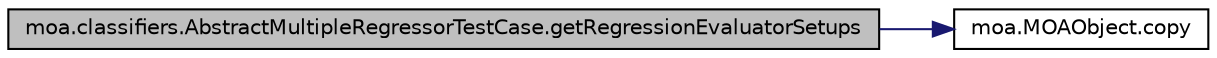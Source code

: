 digraph G
{
  edge [fontname="Helvetica",fontsize="10",labelfontname="Helvetica",labelfontsize="10"];
  node [fontname="Helvetica",fontsize="10",shape=record];
  rankdir=LR;
  Node1 [label="moa.classifiers.AbstractMultipleRegressorTestCase.getRegressionEvaluatorSetups",height=0.2,width=0.4,color="black", fillcolor="grey75", style="filled" fontcolor="black"];
  Node1 -> Node2 [color="midnightblue",fontsize="10",style="solid",fontname="Helvetica"];
  Node2 [label="moa.MOAObject.copy",height=0.2,width=0.4,color="black", fillcolor="white", style="filled",URL="$interfacemoa_1_1MOAObject.html#a43a1c94524779322ce415898501d6a0c",tooltip="This method produces a copy of this object."];
}
